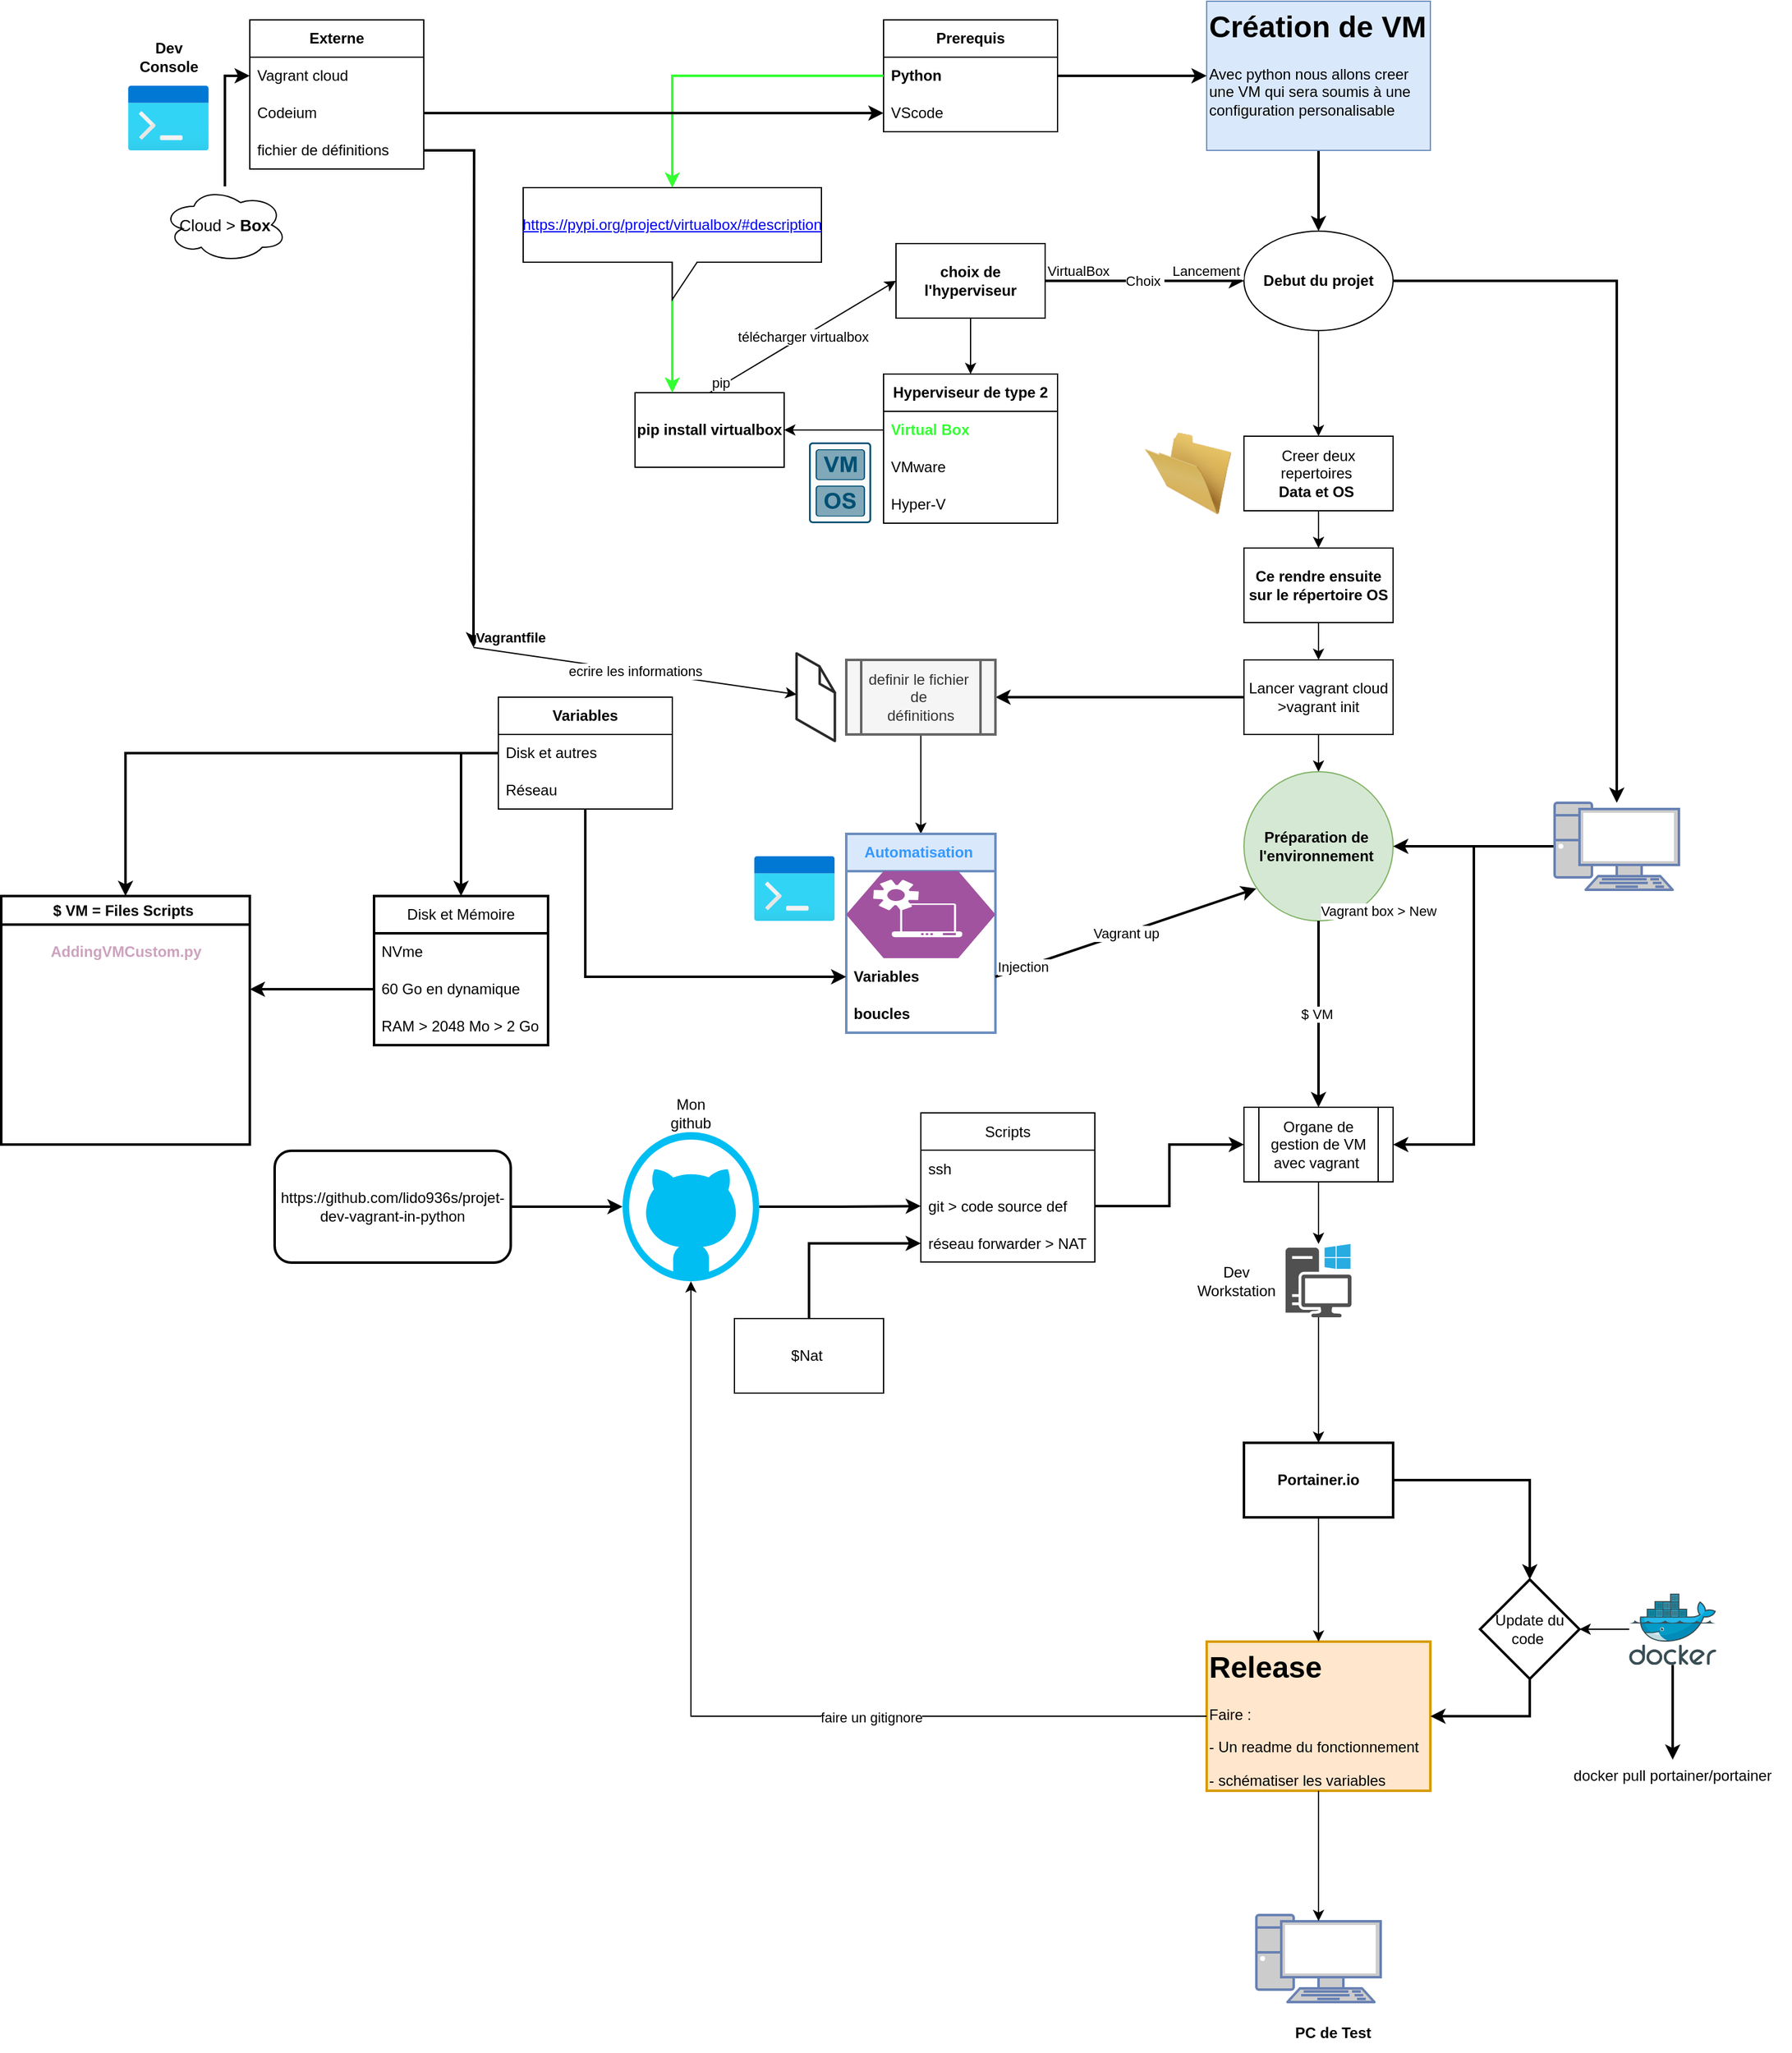 <mxfile version="24.6.2" type="github">
  <diagram id="C5RBs43oDa-KdzZeNtuy" name="Page-1">
    <mxGraphModel dx="2261" dy="746" grid="1" gridSize="10" guides="1" tooltips="1" connect="1" arrows="1" fold="1" page="1" pageScale="1" pageWidth="827" pageHeight="1169" math="0" shadow="0">
      <root>
        <mxCell id="WIyWlLk6GJQsqaUBKTNV-0" />
        <mxCell id="WIyWlLk6GJQsqaUBKTNV-1" parent="WIyWlLk6GJQsqaUBKTNV-0" />
        <mxCell id="kSPZMNrvPfG4x_dVpLlY-5" value="&lt;b&gt;Prerequis&lt;/b&gt;" style="swimlane;fontStyle=0;childLayout=stackLayout;horizontal=1;startSize=30;horizontalStack=0;resizeParent=1;resizeParentMax=0;resizeLast=0;collapsible=1;marginBottom=0;whiteSpace=wrap;html=1;" parent="WIyWlLk6GJQsqaUBKTNV-1" vertex="1">
          <mxGeometry x="130" y="15" width="140" height="90" as="geometry">
            <mxRectangle x="130" y="15" width="90" height="30" as="alternateBounds" />
          </mxGeometry>
        </mxCell>
        <mxCell id="kSPZMNrvPfG4x_dVpLlY-6" value="&lt;b&gt;Python&lt;/b&gt;" style="text;strokeColor=none;fillColor=none;align=left;verticalAlign=middle;spacingLeft=4;spacingRight=4;overflow=hidden;points=[[0,0.5],[1,0.5]];portConstraint=eastwest;rotatable=0;whiteSpace=wrap;html=1;" parent="kSPZMNrvPfG4x_dVpLlY-5" vertex="1">
          <mxGeometry y="30" width="140" height="30" as="geometry" />
        </mxCell>
        <mxCell id="kSPZMNrvPfG4x_dVpLlY-7" value="VScode" style="text;strokeColor=none;fillColor=none;align=left;verticalAlign=middle;spacingLeft=4;spacingRight=4;overflow=hidden;points=[[0,0.5],[1,0.5]];portConstraint=eastwest;rotatable=0;whiteSpace=wrap;html=1;" parent="kSPZMNrvPfG4x_dVpLlY-5" vertex="1">
          <mxGeometry y="60" width="140" height="30" as="geometry" />
        </mxCell>
        <mxCell id="kSPZMNrvPfG4x_dVpLlY-13" style="edgeStyle=orthogonalEdgeStyle;rounded=0;orthogonalLoop=1;jettySize=auto;html=1;entryX=0.5;entryY=0;entryDx=0;entryDy=0;strokeWidth=2;" parent="WIyWlLk6GJQsqaUBKTNV-1" source="kSPZMNrvPfG4x_dVpLlY-10" target="kSPZMNrvPfG4x_dVpLlY-12" edge="1">
          <mxGeometry relative="1" as="geometry" />
        </mxCell>
        <mxCell id="kSPZMNrvPfG4x_dVpLlY-10" value="&lt;h1 style=&quot;margin-top: 0px;&quot;&gt;Création de VM&lt;/h1&gt;&lt;p&gt;Avec python nous allons creer une VM qui sera soumis à une configuration personalisable&amp;nbsp;&lt;/p&gt;" style="text;html=1;whiteSpace=wrap;overflow=hidden;rounded=0;fillColor=#dae8fc;strokeColor=#6c8ebf;" parent="WIyWlLk6GJQsqaUBKTNV-1" vertex="1">
          <mxGeometry x="390" width="180" height="120" as="geometry" />
        </mxCell>
        <mxCell id="kSPZMNrvPfG4x_dVpLlY-11" style="edgeStyle=orthogonalEdgeStyle;rounded=0;orthogonalLoop=1;jettySize=auto;html=1;entryX=0;entryY=0.5;entryDx=0;entryDy=0;strokeWidth=2;" parent="WIyWlLk6GJQsqaUBKTNV-1" source="kSPZMNrvPfG4x_dVpLlY-6" target="kSPZMNrvPfG4x_dVpLlY-10" edge="1">
          <mxGeometry relative="1" as="geometry" />
        </mxCell>
        <mxCell id="kSPZMNrvPfG4x_dVpLlY-46" style="edgeStyle=orthogonalEdgeStyle;rounded=0;orthogonalLoop=1;jettySize=auto;html=1;entryX=0.5;entryY=0;entryDx=0;entryDy=0;" parent="WIyWlLk6GJQsqaUBKTNV-1" source="kSPZMNrvPfG4x_dVpLlY-12" target="kSPZMNrvPfG4x_dVpLlY-45" edge="1">
          <mxGeometry relative="1" as="geometry" />
        </mxCell>
        <mxCell id="h3Nx_2rgwI6iP6yvTASr-26" style="edgeStyle=orthogonalEdgeStyle;rounded=0;orthogonalLoop=1;jettySize=auto;html=1;strokeWidth=2;" parent="WIyWlLk6GJQsqaUBKTNV-1" source="kSPZMNrvPfG4x_dVpLlY-12" target="h3Nx_2rgwI6iP6yvTASr-25" edge="1">
          <mxGeometry relative="1" as="geometry" />
        </mxCell>
        <mxCell id="kSPZMNrvPfG4x_dVpLlY-12" value="&lt;b&gt;Debut du projet&lt;/b&gt;" style="ellipse;whiteSpace=wrap;html=1;" parent="WIyWlLk6GJQsqaUBKTNV-1" vertex="1">
          <mxGeometry x="420" y="185" width="120" height="80" as="geometry" />
        </mxCell>
        <mxCell id="kSPZMNrvPfG4x_dVpLlY-21" style="edgeStyle=orthogonalEdgeStyle;rounded=0;orthogonalLoop=1;jettySize=auto;html=1;entryX=0.5;entryY=0;entryDx=0;entryDy=0;" parent="WIyWlLk6GJQsqaUBKTNV-1" source="kSPZMNrvPfG4x_dVpLlY-14" target="kSPZMNrvPfG4x_dVpLlY-16" edge="1">
          <mxGeometry relative="1" as="geometry" />
        </mxCell>
        <mxCell id="kSPZMNrvPfG4x_dVpLlY-14" value="&lt;b&gt;choix de l&#39;hyperviseur&lt;/b&gt;" style="rounded=0;whiteSpace=wrap;html=1;" parent="WIyWlLk6GJQsqaUBKTNV-1" vertex="1">
          <mxGeometry x="140" y="195" width="120" height="60" as="geometry" />
        </mxCell>
        <mxCell id="kSPZMNrvPfG4x_dVpLlY-16" value="&lt;b&gt;Hyperviseur de type 2&lt;/b&gt;" style="swimlane;fontStyle=0;childLayout=stackLayout;horizontal=1;startSize=30;horizontalStack=0;resizeParent=1;resizeParentMax=0;resizeLast=0;collapsible=1;marginBottom=0;whiteSpace=wrap;html=1;" parent="WIyWlLk6GJQsqaUBKTNV-1" vertex="1">
          <mxGeometry x="130" y="300" width="140" height="120" as="geometry" />
        </mxCell>
        <mxCell id="kSPZMNrvPfG4x_dVpLlY-17" value="&lt;font color=&quot;#33ff33&quot;&gt;&lt;b&gt;Virtual Box&amp;nbsp;&lt;/b&gt;&lt;/font&gt;" style="text;strokeColor=none;fillColor=none;align=left;verticalAlign=middle;spacingLeft=4;spacingRight=4;overflow=hidden;points=[[0,0.5],[1,0.5]];portConstraint=eastwest;rotatable=0;whiteSpace=wrap;html=1;" parent="kSPZMNrvPfG4x_dVpLlY-16" vertex="1">
          <mxGeometry y="30" width="140" height="30" as="geometry" />
        </mxCell>
        <mxCell id="kSPZMNrvPfG4x_dVpLlY-18" value="VMware" style="text;strokeColor=none;fillColor=none;align=left;verticalAlign=middle;spacingLeft=4;spacingRight=4;overflow=hidden;points=[[0,0.5],[1,0.5]];portConstraint=eastwest;rotatable=0;whiteSpace=wrap;html=1;" parent="kSPZMNrvPfG4x_dVpLlY-16" vertex="1">
          <mxGeometry y="60" width="140" height="30" as="geometry" />
        </mxCell>
        <mxCell id="kSPZMNrvPfG4x_dVpLlY-19" value="Hyper-V" style="text;strokeColor=none;fillColor=none;align=left;verticalAlign=middle;spacingLeft=4;spacingRight=4;overflow=hidden;points=[[0,0.5],[1,0.5]];portConstraint=eastwest;rotatable=0;whiteSpace=wrap;html=1;" parent="kSPZMNrvPfG4x_dVpLlY-16" vertex="1">
          <mxGeometry y="90" width="140" height="30" as="geometry" />
        </mxCell>
        <mxCell id="kSPZMNrvPfG4x_dVpLlY-29" value="&lt;b&gt;pip install virtualbox&lt;/b&gt;" style="rounded=0;whiteSpace=wrap;html=1;" parent="WIyWlLk6GJQsqaUBKTNV-1" vertex="1">
          <mxGeometry x="-70" y="315" width="120" height="60" as="geometry" />
        </mxCell>
        <mxCell id="kSPZMNrvPfG4x_dVpLlY-30" style="edgeStyle=orthogonalEdgeStyle;rounded=0;orthogonalLoop=1;jettySize=auto;html=1;entryX=1;entryY=0.5;entryDx=0;entryDy=0;" parent="WIyWlLk6GJQsqaUBKTNV-1" source="kSPZMNrvPfG4x_dVpLlY-17" target="kSPZMNrvPfG4x_dVpLlY-29" edge="1">
          <mxGeometry relative="1" as="geometry" />
        </mxCell>
        <mxCell id="kSPZMNrvPfG4x_dVpLlY-32" value="" style="endArrow=classic;html=1;rounded=0;exitX=0.5;exitY=0;exitDx=0;exitDy=0;entryX=0;entryY=0.5;entryDx=0;entryDy=0;" parent="WIyWlLk6GJQsqaUBKTNV-1" source="kSPZMNrvPfG4x_dVpLlY-29" target="kSPZMNrvPfG4x_dVpLlY-14" edge="1">
          <mxGeometry relative="1" as="geometry">
            <mxPoint x="-10" y="265" as="sourcePoint" />
            <mxPoint x="150" y="265" as="targetPoint" />
          </mxGeometry>
        </mxCell>
        <mxCell id="kSPZMNrvPfG4x_dVpLlY-33" value="télécharger virtualbox" style="edgeLabel;resizable=0;html=1;;align=center;verticalAlign=middle;" parent="kSPZMNrvPfG4x_dVpLlY-32" connectable="0" vertex="1">
          <mxGeometry relative="1" as="geometry" />
        </mxCell>
        <mxCell id="kSPZMNrvPfG4x_dVpLlY-34" value="pip" style="edgeLabel;resizable=0;html=1;;align=left;verticalAlign=bottom;" parent="kSPZMNrvPfG4x_dVpLlY-32" connectable="0" vertex="1">
          <mxGeometry x="-1" relative="1" as="geometry" />
        </mxCell>
        <mxCell id="kSPZMNrvPfG4x_dVpLlY-36" style="edgeStyle=orthogonalEdgeStyle;rounded=0;orthogonalLoop=1;jettySize=auto;html=1;entryX=0.25;entryY=0;entryDx=0;entryDy=0;strokeWidth=2;fillColor=#d5e8d4;strokeColor=#33FF33;" parent="WIyWlLk6GJQsqaUBKTNV-1" source="kSPZMNrvPfG4x_dVpLlY-73" target="kSPZMNrvPfG4x_dVpLlY-29" edge="1">
          <mxGeometry relative="1" as="geometry" />
        </mxCell>
        <mxCell id="kSPZMNrvPfG4x_dVpLlY-40" value="&lt;b&gt;Externe&lt;/b&gt;" style="swimlane;fontStyle=0;childLayout=stackLayout;horizontal=1;startSize=30;horizontalStack=0;resizeParent=1;resizeParentMax=0;resizeLast=0;collapsible=1;marginBottom=0;whiteSpace=wrap;html=1;" parent="WIyWlLk6GJQsqaUBKTNV-1" vertex="1">
          <mxGeometry x="-380" y="15" width="140" height="120" as="geometry" />
        </mxCell>
        <mxCell id="kSPZMNrvPfG4x_dVpLlY-41" value="Vagrant cloud&amp;nbsp;" style="text;strokeColor=none;fillColor=none;align=left;verticalAlign=middle;spacingLeft=4;spacingRight=4;overflow=hidden;points=[[0,0.5],[1,0.5]];portConstraint=eastwest;rotatable=0;whiteSpace=wrap;html=1;" parent="kSPZMNrvPfG4x_dVpLlY-40" vertex="1">
          <mxGeometry y="30" width="140" height="30" as="geometry" />
        </mxCell>
        <mxCell id="kSPZMNrvPfG4x_dVpLlY-42" value="Codeium" style="text;strokeColor=none;fillColor=none;align=left;verticalAlign=middle;spacingLeft=4;spacingRight=4;overflow=hidden;points=[[0,0.5],[1,0.5]];portConstraint=eastwest;rotatable=0;whiteSpace=wrap;html=1;" parent="kSPZMNrvPfG4x_dVpLlY-40" vertex="1">
          <mxGeometry y="60" width="140" height="30" as="geometry" />
        </mxCell>
        <mxCell id="h3Nx_2rgwI6iP6yvTASr-14" style="edgeStyle=orthogonalEdgeStyle;rounded=0;orthogonalLoop=1;jettySize=auto;html=1;strokeWidth=2;" parent="kSPZMNrvPfG4x_dVpLlY-40" source="kSPZMNrvPfG4x_dVpLlY-43" edge="1">
          <mxGeometry relative="1" as="geometry">
            <mxPoint x="180" y="505" as="targetPoint" />
          </mxGeometry>
        </mxCell>
        <mxCell id="kSPZMNrvPfG4x_dVpLlY-43" value="fichier de définitions" style="text;strokeColor=none;fillColor=none;align=left;verticalAlign=middle;spacingLeft=4;spacingRight=4;overflow=hidden;points=[[0,0.5],[1,0.5]];portConstraint=eastwest;rotatable=0;whiteSpace=wrap;html=1;" parent="kSPZMNrvPfG4x_dVpLlY-40" vertex="1">
          <mxGeometry y="90" width="140" height="30" as="geometry" />
        </mxCell>
        <mxCell id="kSPZMNrvPfG4x_dVpLlY-53" style="edgeStyle=orthogonalEdgeStyle;rounded=0;orthogonalLoop=1;jettySize=auto;html=1;entryX=1;entryY=0.5;entryDx=0;entryDy=0;strokeWidth=2;" parent="WIyWlLk6GJQsqaUBKTNV-1" source="kSPZMNrvPfG4x_dVpLlY-44" target="kSPZMNrvPfG4x_dVpLlY-52" edge="1">
          <mxGeometry relative="1" as="geometry">
            <mxPoint x="320" y="560" as="targetPoint" />
          </mxGeometry>
        </mxCell>
        <mxCell id="kSPZMNrvPfG4x_dVpLlY-68" style="edgeStyle=orthogonalEdgeStyle;rounded=0;orthogonalLoop=1;jettySize=auto;html=1;entryX=0.5;entryY=0;entryDx=0;entryDy=0;" parent="WIyWlLk6GJQsqaUBKTNV-1" source="kSPZMNrvPfG4x_dVpLlY-44" target="kSPZMNrvPfG4x_dVpLlY-66" edge="1">
          <mxGeometry relative="1" as="geometry" />
        </mxCell>
        <mxCell id="kSPZMNrvPfG4x_dVpLlY-44" value="Lancer vagrant cloud&lt;br&gt;&amp;gt;vagrant init" style="rounded=0;whiteSpace=wrap;html=1;" parent="WIyWlLk6GJQsqaUBKTNV-1" vertex="1">
          <mxGeometry x="420" y="530" width="120" height="60" as="geometry" />
        </mxCell>
        <mxCell id="kSPZMNrvPfG4x_dVpLlY-56" style="edgeStyle=orthogonalEdgeStyle;rounded=0;orthogonalLoop=1;jettySize=auto;html=1;entryX=0.5;entryY=0;entryDx=0;entryDy=0;" parent="WIyWlLk6GJQsqaUBKTNV-1" source="kSPZMNrvPfG4x_dVpLlY-45" target="kSPZMNrvPfG4x_dVpLlY-54" edge="1">
          <mxGeometry relative="1" as="geometry" />
        </mxCell>
        <mxCell id="kSPZMNrvPfG4x_dVpLlY-45" value="Creer deux repertoires&amp;nbsp;&lt;br&gt;&lt;b&gt;Data et OS&amp;nbsp;&lt;/b&gt;" style="rounded=0;whiteSpace=wrap;html=1;" parent="WIyWlLk6GJQsqaUBKTNV-1" vertex="1">
          <mxGeometry x="420" y="350" width="120" height="60" as="geometry" />
        </mxCell>
        <mxCell id="kSPZMNrvPfG4x_dVpLlY-77" style="edgeStyle=orthogonalEdgeStyle;rounded=0;orthogonalLoop=1;jettySize=auto;html=1;entryX=0.5;entryY=0;entryDx=0;entryDy=0;" parent="WIyWlLk6GJQsqaUBKTNV-1" source="kSPZMNrvPfG4x_dVpLlY-52" target="kSPZMNrvPfG4x_dVpLlY-69" edge="1">
          <mxGeometry relative="1" as="geometry" />
        </mxCell>
        <mxCell id="kSPZMNrvPfG4x_dVpLlY-52" value="definir le fichier&amp;nbsp;&lt;br&gt;de&amp;nbsp;&lt;br&gt;définitions" style="shape=process;whiteSpace=wrap;html=1;backgroundOutline=1;strokeWidth=2;fillColor=#f5f5f5;fontColor=#333333;strokeColor=#666666;" parent="WIyWlLk6GJQsqaUBKTNV-1" vertex="1">
          <mxGeometry x="100" y="530" width="120" height="60" as="geometry" />
        </mxCell>
        <mxCell id="kSPZMNrvPfG4x_dVpLlY-57" style="edgeStyle=orthogonalEdgeStyle;rounded=0;orthogonalLoop=1;jettySize=auto;html=1;entryX=0.5;entryY=0;entryDx=0;entryDy=0;" parent="WIyWlLk6GJQsqaUBKTNV-1" source="kSPZMNrvPfG4x_dVpLlY-54" target="kSPZMNrvPfG4x_dVpLlY-44" edge="1">
          <mxGeometry relative="1" as="geometry" />
        </mxCell>
        <mxCell id="kSPZMNrvPfG4x_dVpLlY-54" value="&lt;span style=&quot;font-weight: 700;&quot;&gt;Ce rendre ensuite sur le répertoire OS&lt;/span&gt;" style="rounded=0;whiteSpace=wrap;html=1;" parent="WIyWlLk6GJQsqaUBKTNV-1" vertex="1">
          <mxGeometry x="420" y="440" width="120" height="60" as="geometry" />
        </mxCell>
        <mxCell id="kSPZMNrvPfG4x_dVpLlY-58" value="" style="endArrow=classic;html=1;rounded=0;exitX=1;exitY=0.5;exitDx=0;exitDy=0;entryX=0;entryY=0.5;entryDx=0;entryDy=0;strokeWidth=2;" parent="WIyWlLk6GJQsqaUBKTNV-1" source="kSPZMNrvPfG4x_dVpLlY-14" target="kSPZMNrvPfG4x_dVpLlY-12" edge="1">
          <mxGeometry relative="1" as="geometry">
            <mxPoint x="270" y="250" as="sourcePoint" />
            <mxPoint x="430" y="250" as="targetPoint" />
          </mxGeometry>
        </mxCell>
        <mxCell id="kSPZMNrvPfG4x_dVpLlY-59" value="Choix&amp;nbsp;" style="edgeLabel;resizable=0;html=1;;align=center;verticalAlign=middle;" parent="kSPZMNrvPfG4x_dVpLlY-58" connectable="0" vertex="1">
          <mxGeometry relative="1" as="geometry" />
        </mxCell>
        <mxCell id="kSPZMNrvPfG4x_dVpLlY-60" value="VirtualBox" style="edgeLabel;resizable=0;html=1;;align=left;verticalAlign=bottom;" parent="kSPZMNrvPfG4x_dVpLlY-58" connectable="0" vertex="1">
          <mxGeometry x="-1" relative="1" as="geometry" />
        </mxCell>
        <mxCell id="kSPZMNrvPfG4x_dVpLlY-61" value="Lancement&amp;nbsp;" style="edgeLabel;resizable=0;html=1;;align=right;verticalAlign=bottom;" parent="kSPZMNrvPfG4x_dVpLlY-58" connectable="0" vertex="1">
          <mxGeometry x="1" relative="1" as="geometry" />
        </mxCell>
        <mxCell id="kSPZMNrvPfG4x_dVpLlY-66" value="Préparation de&amp;nbsp;&lt;br&gt;l&#39;environnement&amp;nbsp;" style="ellipse;whiteSpace=wrap;html=1;fontStyle=1;fillColor=#d5e8d4;strokeColor=#82b366;" parent="WIyWlLk6GJQsqaUBKTNV-1" vertex="1">
          <mxGeometry x="420" y="620" width="120" height="120" as="geometry" />
        </mxCell>
        <mxCell id="kSPZMNrvPfG4x_dVpLlY-69" value="&lt;font color=&quot;#3399ff&quot; style=&quot;&quot;&gt;&lt;span&gt;Automatisation&amp;nbsp;&lt;/span&gt;&lt;/font&gt;" style="swimlane;fontStyle=1;childLayout=stackLayout;horizontal=1;startSize=30;horizontalStack=0;resizeParent=1;resizeParentMax=0;resizeLast=0;collapsible=1;marginBottom=0;whiteSpace=wrap;html=1;fillColor=#dae8fc;strokeColor=#6c8ebf;strokeWidth=2;" parent="WIyWlLk6GJQsqaUBKTNV-1" vertex="1">
          <mxGeometry x="100" y="670" width="120" height="160" as="geometry" />
        </mxCell>
        <mxCell id="h3Nx_2rgwI6iP6yvTASr-10" value="" style="verticalLabelPosition=bottom;sketch=0;html=1;fillColor=#A153A0;strokeColor=#ffffff;verticalAlign=top;align=center;points=[[0,0.5,0],[0.125,0.25,0],[0.25,0,0],[0.5,0,0],[0.75,0,0],[0.875,0.25,0],[1,0.5,0],[0.875,0.75,0],[0.75,1,0],[0.5,1,0],[0.125,0.75,0]];pointerEvents=1;shape=mxgraph.cisco_safe.compositeIcon;bgIcon=mxgraph.cisco_safe.design.blank_device;resIcon=mxgraph.cisco_safe.design.automated_system;strokeWidth=1;gradientColor=none;" parent="kSPZMNrvPfG4x_dVpLlY-69" vertex="1">
          <mxGeometry y="30" width="120" height="70" as="geometry" />
        </mxCell>
        <mxCell id="kSPZMNrvPfG4x_dVpLlY-70" value="&lt;b&gt;Variables&lt;/b&gt;" style="text;strokeColor=none;fillColor=none;align=left;verticalAlign=middle;spacingLeft=4;spacingRight=4;overflow=hidden;points=[[0,0.5],[1,0.5]];portConstraint=eastwest;rotatable=0;whiteSpace=wrap;html=1;" parent="kSPZMNrvPfG4x_dVpLlY-69" vertex="1">
          <mxGeometry y="100" width="120" height="30" as="geometry" />
        </mxCell>
        <mxCell id="kSPZMNrvPfG4x_dVpLlY-72" value="&lt;b&gt;boucles&lt;/b&gt;" style="text;strokeColor=none;fillColor=none;align=left;verticalAlign=middle;spacingLeft=4;spacingRight=4;overflow=hidden;points=[[0,0.5],[1,0.5]];portConstraint=eastwest;rotatable=0;whiteSpace=wrap;html=1;" parent="kSPZMNrvPfG4x_dVpLlY-69" vertex="1">
          <mxGeometry y="130" width="120" height="30" as="geometry" />
        </mxCell>
        <mxCell id="kSPZMNrvPfG4x_dVpLlY-74" value="" style="edgeStyle=orthogonalEdgeStyle;rounded=0;orthogonalLoop=1;jettySize=auto;html=1;entryX=0.5;entryY=0;entryDx=0;entryDy=0;entryPerimeter=0;strokeWidth=2;strokeColor=#33FF33;" parent="WIyWlLk6GJQsqaUBKTNV-1" source="kSPZMNrvPfG4x_dVpLlY-6" target="kSPZMNrvPfG4x_dVpLlY-73" edge="1">
          <mxGeometry relative="1" as="geometry">
            <mxPoint x="130" y="60" as="sourcePoint" />
            <mxPoint x="-40" y="315" as="targetPoint" />
          </mxGeometry>
        </mxCell>
        <mxCell id="kSPZMNrvPfG4x_dVpLlY-73" value="&lt;a href=&quot;https://pypi.org/project/virtualbox/#description&quot;&gt;https://pypi.org/project/virtualbox/#description&lt;/a&gt;" style="shape=callout;whiteSpace=wrap;html=1;perimeter=calloutPerimeter;" parent="WIyWlLk6GJQsqaUBKTNV-1" vertex="1">
          <mxGeometry x="-160" y="150" width="240" height="90" as="geometry" />
        </mxCell>
        <mxCell id="kSPZMNrvPfG4x_dVpLlY-79" value="" style="endArrow=classic;html=1;rounded=0;exitX=1;exitY=0.5;exitDx=0;exitDy=0;entryX=0.083;entryY=0.783;entryDx=0;entryDy=0;entryPerimeter=0;strokeWidth=2;" parent="WIyWlLk6GJQsqaUBKTNV-1" source="kSPZMNrvPfG4x_dVpLlY-70" target="kSPZMNrvPfG4x_dVpLlY-66" edge="1">
          <mxGeometry relative="1" as="geometry">
            <mxPoint x="260" y="659.58" as="sourcePoint" />
            <mxPoint x="420" y="660" as="targetPoint" />
          </mxGeometry>
        </mxCell>
        <mxCell id="kSPZMNrvPfG4x_dVpLlY-80" value="Vagrant up" style="edgeLabel;resizable=0;html=1;;align=center;verticalAlign=middle;" parent="kSPZMNrvPfG4x_dVpLlY-79" connectable="0" vertex="1">
          <mxGeometry relative="1" as="geometry" />
        </mxCell>
        <mxCell id="kSPZMNrvPfG4x_dVpLlY-81" value="Injection&amp;nbsp;" style="edgeLabel;resizable=0;html=1;;align=left;verticalAlign=bottom;" parent="kSPZMNrvPfG4x_dVpLlY-79" connectable="0" vertex="1">
          <mxGeometry x="-1" relative="1" as="geometry" />
        </mxCell>
        <mxCell id="kSPZMNrvPfG4x_dVpLlY-86" style="edgeStyle=orthogonalEdgeStyle;rounded=0;orthogonalLoop=1;jettySize=auto;html=1;entryX=0;entryY=0.5;entryDx=0;entryDy=0;strokeWidth=2;" parent="WIyWlLk6GJQsqaUBKTNV-1" source="kSPZMNrvPfG4x_dVpLlY-82" target="kSPZMNrvPfG4x_dVpLlY-70" edge="1">
          <mxGeometry relative="1" as="geometry" />
        </mxCell>
        <mxCell id="kSPZMNrvPfG4x_dVpLlY-82" value="&lt;b&gt;Variables&lt;/b&gt;" style="swimlane;fontStyle=0;childLayout=stackLayout;horizontal=1;startSize=30;horizontalStack=0;resizeParent=1;resizeParentMax=0;resizeLast=0;collapsible=1;marginBottom=0;whiteSpace=wrap;html=1;" parent="WIyWlLk6GJQsqaUBKTNV-1" vertex="1">
          <mxGeometry x="-180" y="560" width="140" height="90" as="geometry" />
        </mxCell>
        <mxCell id="kSPZMNrvPfG4x_dVpLlY-83" value="Disk et autres&amp;nbsp;" style="text;strokeColor=none;fillColor=none;align=left;verticalAlign=middle;spacingLeft=4;spacingRight=4;overflow=hidden;points=[[0,0.5],[1,0.5]];portConstraint=eastwest;rotatable=0;whiteSpace=wrap;html=1;" parent="kSPZMNrvPfG4x_dVpLlY-82" vertex="1">
          <mxGeometry y="30" width="140" height="30" as="geometry" />
        </mxCell>
        <mxCell id="kSPZMNrvPfG4x_dVpLlY-84" value="Réseau&amp;nbsp;" style="text;strokeColor=none;fillColor=none;align=left;verticalAlign=middle;spacingLeft=4;spacingRight=4;overflow=hidden;points=[[0,0.5],[1,0.5]];portConstraint=eastwest;rotatable=0;whiteSpace=wrap;html=1;" parent="kSPZMNrvPfG4x_dVpLlY-82" vertex="1">
          <mxGeometry y="60" width="140" height="30" as="geometry" />
        </mxCell>
        <mxCell id="kSPZMNrvPfG4x_dVpLlY-87" value="Disk et Mémoire" style="swimlane;fontStyle=0;childLayout=stackLayout;horizontal=1;startSize=30;horizontalStack=0;resizeParent=1;resizeParentMax=0;resizeLast=0;collapsible=1;marginBottom=0;whiteSpace=wrap;html=1;strokeWidth=2;" parent="WIyWlLk6GJQsqaUBKTNV-1" vertex="1">
          <mxGeometry x="-280" y="720" width="140" height="120" as="geometry" />
        </mxCell>
        <mxCell id="kSPZMNrvPfG4x_dVpLlY-88" value="NVme&amp;nbsp;" style="text;strokeColor=none;fillColor=none;align=left;verticalAlign=middle;spacingLeft=4;spacingRight=4;overflow=hidden;points=[[0,0.5],[1,0.5]];portConstraint=eastwest;rotatable=0;whiteSpace=wrap;html=1;" parent="kSPZMNrvPfG4x_dVpLlY-87" vertex="1">
          <mxGeometry y="30" width="140" height="30" as="geometry" />
        </mxCell>
        <mxCell id="wVK60a0KbNSwTy-4P992-16" style="edgeStyle=orthogonalEdgeStyle;rounded=0;orthogonalLoop=1;jettySize=auto;html=1;strokeWidth=2;" parent="kSPZMNrvPfG4x_dVpLlY-87" source="kSPZMNrvPfG4x_dVpLlY-89" edge="1">
          <mxGeometry relative="1" as="geometry">
            <mxPoint x="-100" y="75" as="targetPoint" />
          </mxGeometry>
        </mxCell>
        <mxCell id="kSPZMNrvPfG4x_dVpLlY-89" value="60 Go en dynamique" style="text;strokeColor=none;fillColor=none;align=left;verticalAlign=middle;spacingLeft=4;spacingRight=4;overflow=hidden;points=[[0,0.5],[1,0.5]];portConstraint=eastwest;rotatable=0;whiteSpace=wrap;html=1;" parent="kSPZMNrvPfG4x_dVpLlY-87" vertex="1">
          <mxGeometry y="60" width="140" height="30" as="geometry" />
        </mxCell>
        <mxCell id="kSPZMNrvPfG4x_dVpLlY-90" value="RAM &amp;gt; 2048 Mo &amp;gt; 2 Go" style="text;strokeColor=none;fillColor=none;align=left;verticalAlign=middle;spacingLeft=4;spacingRight=4;overflow=hidden;points=[[0,0.5],[1,0.5]];portConstraint=eastwest;rotatable=0;whiteSpace=wrap;html=1;" parent="kSPZMNrvPfG4x_dVpLlY-87" vertex="1">
          <mxGeometry y="90" width="140" height="30" as="geometry" />
        </mxCell>
        <mxCell id="kSPZMNrvPfG4x_dVpLlY-91" style="edgeStyle=orthogonalEdgeStyle;rounded=0;orthogonalLoop=1;jettySize=auto;html=1;entryX=0.5;entryY=0;entryDx=0;entryDy=0;strokeWidth=2;" parent="WIyWlLk6GJQsqaUBKTNV-1" source="kSPZMNrvPfG4x_dVpLlY-83" target="kSPZMNrvPfG4x_dVpLlY-87" edge="1">
          <mxGeometry relative="1" as="geometry" />
        </mxCell>
        <mxCell id="h3Nx_2rgwI6iP6yvTASr-0" style="edgeStyle=orthogonalEdgeStyle;rounded=0;orthogonalLoop=1;jettySize=auto;html=1;entryX=0;entryY=0.5;entryDx=0;entryDy=0;strokeWidth=2;" parent="WIyWlLk6GJQsqaUBKTNV-1" source="kSPZMNrvPfG4x_dVpLlY-42" target="kSPZMNrvPfG4x_dVpLlY-7" edge="1">
          <mxGeometry relative="1" as="geometry" />
        </mxCell>
        <mxCell id="h3Nx_2rgwI6iP6yvTASr-5" value="" style="endArrow=classic;html=1;rounded=0;exitX=0.5;exitY=1;exitDx=0;exitDy=0;entryX=0.5;entryY=0;entryDx=0;entryDy=0;entryPerimeter=0;strokeWidth=2;" parent="WIyWlLk6GJQsqaUBKTNV-1" source="kSPZMNrvPfG4x_dVpLlY-66" edge="1">
          <mxGeometry relative="1" as="geometry">
            <mxPoint x="480" y="730" as="sourcePoint" />
            <mxPoint x="480" y="890" as="targetPoint" />
          </mxGeometry>
        </mxCell>
        <mxCell id="h3Nx_2rgwI6iP6yvTASr-6" value="$ VM&amp;nbsp;" style="edgeLabel;resizable=0;html=1;;align=center;verticalAlign=middle;" parent="h3Nx_2rgwI6iP6yvTASr-5" connectable="0" vertex="1">
          <mxGeometry relative="1" as="geometry" />
        </mxCell>
        <mxCell id="h3Nx_2rgwI6iP6yvTASr-7" value="Vagrant box &amp;gt; New&amp;nbsp;" style="edgeLabel;resizable=0;html=1;;align=left;verticalAlign=bottom;" parent="h3Nx_2rgwI6iP6yvTASr-5" connectable="0" vertex="1">
          <mxGeometry x="-1" relative="1" as="geometry" />
        </mxCell>
        <mxCell id="h3Nx_2rgwI6iP6yvTASr-9" value="" style="verticalLabelPosition=bottom;html=1;verticalAlign=top;strokeWidth=1;align=center;outlineConnect=0;dashed=0;outlineConnect=0;shape=mxgraph.aws3d.file;aspect=fixed;strokeColor=#292929;" parent="WIyWlLk6GJQsqaUBKTNV-1" vertex="1">
          <mxGeometry x="60" y="524.7" width="30.8" height="70.6" as="geometry" />
        </mxCell>
        <mxCell id="h3Nx_2rgwI6iP6yvTASr-11" value="" style="image;aspect=fixed;html=1;points=[];align=center;fontSize=12;image=img/lib/azure2/general/Dev_Console.svg;" parent="WIyWlLk6GJQsqaUBKTNV-1" vertex="1">
          <mxGeometry x="-478" y="68" width="65" height="52" as="geometry" />
        </mxCell>
        <mxCell id="h3Nx_2rgwI6iP6yvTASr-12" value="Dev Console" style="text;html=1;align=center;verticalAlign=middle;whiteSpace=wrap;rounded=0;fontStyle=1" parent="WIyWlLk6GJQsqaUBKTNV-1" vertex="1">
          <mxGeometry x="-475.5" y="30" width="60" height="30" as="geometry" />
        </mxCell>
        <mxCell id="h3Nx_2rgwI6iP6yvTASr-15" value="" style="endArrow=classic;html=1;rounded=0;" parent="WIyWlLk6GJQsqaUBKTNV-1" target="h3Nx_2rgwI6iP6yvTASr-9" edge="1">
          <mxGeometry relative="1" as="geometry">
            <mxPoint x="-200" y="520" as="sourcePoint" />
            <mxPoint x="-40" y="520" as="targetPoint" />
          </mxGeometry>
        </mxCell>
        <mxCell id="h3Nx_2rgwI6iP6yvTASr-16" value="ecrire les informations" style="edgeLabel;resizable=0;html=1;;align=center;verticalAlign=middle;" parent="h3Nx_2rgwI6iP6yvTASr-15" connectable="0" vertex="1">
          <mxGeometry relative="1" as="geometry" />
        </mxCell>
        <mxCell id="h3Nx_2rgwI6iP6yvTASr-17" value="Vagrantfile" style="edgeLabel;resizable=0;html=1;;align=left;verticalAlign=bottom;fontStyle=1" parent="h3Nx_2rgwI6iP6yvTASr-15" connectable="0" vertex="1">
          <mxGeometry x="-1" relative="1" as="geometry" />
        </mxCell>
        <mxCell id="h3Nx_2rgwI6iP6yvTASr-18" value="" style="image;html=1;image=img/lib/clip_art/general/Empty_Folder_128x128.png" parent="WIyWlLk6GJQsqaUBKTNV-1" vertex="1">
          <mxGeometry x="340" y="342.5" width="70" height="75" as="geometry" />
        </mxCell>
        <mxCell id="h3Nx_2rgwI6iP6yvTASr-19" value="" style="sketch=0;points=[[0.015,0.015,0],[0.985,0.015,0],[0.985,0.985,0],[0.015,0.985,0],[0.25,0,0],[0.5,0,0],[0.75,0,0],[1,0.25,0],[1,0.5,0],[1,0.75,0],[0.75,1,0],[0.5,1,0],[0.25,1,0],[0,0.75,0],[0,0.5,0],[0,0.25,0]];verticalLabelPosition=bottom;html=1;verticalAlign=top;aspect=fixed;align=center;pointerEvents=1;shape=mxgraph.cisco19.rect;prIcon=hypervisor;fillColor=#FAFAFA;strokeColor=#005073;" parent="WIyWlLk6GJQsqaUBKTNV-1" vertex="1">
          <mxGeometry x="70" y="355" width="50" height="65" as="geometry" />
        </mxCell>
        <mxCell id="h3Nx_2rgwI6iP6yvTASr-21" value="$ VM = Files Scripts&amp;nbsp;" style="swimlane;whiteSpace=wrap;html=1;startSize=23;strokeWidth=2;" parent="WIyWlLk6GJQsqaUBKTNV-1" vertex="1">
          <mxGeometry x="-580" y="720" width="200" height="200" as="geometry" />
        </mxCell>
        <mxCell id="h3Nx_2rgwI6iP6yvTASr-22" value="&lt;b&gt;&lt;font color=&quot;#cda2be&quot;&gt;&amp;nbsp;AddingVMCustom.py&amp;nbsp;&lt;/font&gt;&lt;/b&gt;" style="text;html=1;align=center;verticalAlign=middle;resizable=0;points=[];autosize=1;strokeColor=none;fillColor=none;" parent="h3Nx_2rgwI6iP6yvTASr-21" vertex="1">
          <mxGeometry x="25" y="30" width="150" height="30" as="geometry" />
        </mxCell>
        <mxCell id="h3Nx_2rgwI6iP6yvTASr-29" style="edgeStyle=orthogonalEdgeStyle;rounded=0;orthogonalLoop=1;jettySize=auto;html=1;" parent="WIyWlLk6GJQsqaUBKTNV-1" source="h3Nx_2rgwI6iP6yvTASr-24" target="h3Nx_2rgwI6iP6yvTASr-28" edge="1">
          <mxGeometry relative="1" as="geometry" />
        </mxCell>
        <mxCell id="h3Nx_2rgwI6iP6yvTASr-24" value="Organe de gestion de VM avec vagrant&amp;nbsp;" style="shape=process;whiteSpace=wrap;html=1;backgroundOutline=1;" parent="WIyWlLk6GJQsqaUBKTNV-1" vertex="1">
          <mxGeometry x="420" y="890" width="120" height="60" as="geometry" />
        </mxCell>
        <mxCell id="h3Nx_2rgwI6iP6yvTASr-27" style="edgeStyle=orthogonalEdgeStyle;rounded=0;orthogonalLoop=1;jettySize=auto;html=1;entryX=1;entryY=0.5;entryDx=0;entryDy=0;strokeWidth=2;" parent="WIyWlLk6GJQsqaUBKTNV-1" source="h3Nx_2rgwI6iP6yvTASr-25" target="kSPZMNrvPfG4x_dVpLlY-66" edge="1">
          <mxGeometry relative="1" as="geometry" />
        </mxCell>
        <mxCell id="wVK60a0KbNSwTy-4P992-17" style="edgeStyle=orthogonalEdgeStyle;rounded=0;orthogonalLoop=1;jettySize=auto;html=1;entryX=1;entryY=0.5;entryDx=0;entryDy=0;strokeWidth=2;" parent="WIyWlLk6GJQsqaUBKTNV-1" source="h3Nx_2rgwI6iP6yvTASr-25" target="h3Nx_2rgwI6iP6yvTASr-24" edge="1">
          <mxGeometry relative="1" as="geometry" />
        </mxCell>
        <mxCell id="h3Nx_2rgwI6iP6yvTASr-25" value="" style="fontColor=#0066CC;verticalAlign=top;verticalLabelPosition=bottom;labelPosition=center;align=center;html=1;outlineConnect=0;fillColor=#CCCCCC;strokeColor=#6881B3;gradientColor=none;gradientDirection=north;strokeWidth=2;shape=mxgraph.networks.pc;" parent="WIyWlLk6GJQsqaUBKTNV-1" vertex="1">
          <mxGeometry x="670" y="645" width="100" height="70" as="geometry" />
        </mxCell>
        <mxCell id="h3Nx_2rgwI6iP6yvTASr-53" style="edgeStyle=orthogonalEdgeStyle;rounded=0;orthogonalLoop=1;jettySize=auto;html=1;entryX=0.5;entryY=0;entryDx=0;entryDy=0;" parent="WIyWlLk6GJQsqaUBKTNV-1" source="h3Nx_2rgwI6iP6yvTASr-28" target="h3Nx_2rgwI6iP6yvTASr-46" edge="1">
          <mxGeometry relative="1" as="geometry" />
        </mxCell>
        <mxCell id="h3Nx_2rgwI6iP6yvTASr-28" value="" style="sketch=0;pointerEvents=1;shadow=0;dashed=0;html=1;strokeColor=none;fillColor=#505050;labelPosition=center;verticalLabelPosition=bottom;verticalAlign=top;outlineConnect=0;align=center;shape=mxgraph.office.devices.workstation_pc;" parent="WIyWlLk6GJQsqaUBKTNV-1" vertex="1">
          <mxGeometry x="453.5" y="1000" width="53" height="59" as="geometry" />
        </mxCell>
        <mxCell id="h3Nx_2rgwI6iP6yvTASr-30" value="Dev Workstation" style="text;html=1;align=center;verticalAlign=middle;whiteSpace=wrap;rounded=0;" parent="WIyWlLk6GJQsqaUBKTNV-1" vertex="1">
          <mxGeometry x="384" y="1014.5" width="60" height="30" as="geometry" />
        </mxCell>
        <mxCell id="h3Nx_2rgwI6iP6yvTASr-31" value="Scripts" style="swimlane;fontStyle=0;childLayout=stackLayout;horizontal=1;startSize=30;horizontalStack=0;resizeParent=1;resizeParentMax=0;resizeLast=0;collapsible=1;marginBottom=0;whiteSpace=wrap;html=1;" parent="WIyWlLk6GJQsqaUBKTNV-1" vertex="1">
          <mxGeometry x="160" y="894.5" width="140" height="120" as="geometry" />
        </mxCell>
        <mxCell id="h3Nx_2rgwI6iP6yvTASr-32" value="ssh" style="text;strokeColor=none;fillColor=none;align=left;verticalAlign=middle;spacingLeft=4;spacingRight=4;overflow=hidden;points=[[0,0.5],[1,0.5]];portConstraint=eastwest;rotatable=0;whiteSpace=wrap;html=1;" parent="h3Nx_2rgwI6iP6yvTASr-31" vertex="1">
          <mxGeometry y="30" width="140" height="30" as="geometry" />
        </mxCell>
        <mxCell id="h3Nx_2rgwI6iP6yvTASr-33" value="git &amp;gt; code source def" style="text;strokeColor=none;fillColor=none;align=left;verticalAlign=middle;spacingLeft=4;spacingRight=4;overflow=hidden;points=[[0,0.5],[1,0.5]];portConstraint=eastwest;rotatable=0;whiteSpace=wrap;html=1;" parent="h3Nx_2rgwI6iP6yvTASr-31" vertex="1">
          <mxGeometry y="60" width="140" height="30" as="geometry" />
        </mxCell>
        <mxCell id="h3Nx_2rgwI6iP6yvTASr-34" value="réseau forwarder &amp;gt; NAT" style="text;strokeColor=none;fillColor=none;align=left;verticalAlign=middle;spacingLeft=4;spacingRight=4;overflow=hidden;points=[[0,0.5],[1,0.5]];portConstraint=eastwest;rotatable=0;whiteSpace=wrap;html=1;" parent="h3Nx_2rgwI6iP6yvTASr-31" vertex="1">
          <mxGeometry y="90" width="140" height="30" as="geometry" />
        </mxCell>
        <mxCell id="h3Nx_2rgwI6iP6yvTASr-37" style="edgeStyle=orthogonalEdgeStyle;rounded=0;orthogonalLoop=1;jettySize=auto;html=1;strokeWidth=2;" parent="WIyWlLk6GJQsqaUBKTNV-1" source="h3Nx_2rgwI6iP6yvTASr-35" target="h3Nx_2rgwI6iP6yvTASr-33" edge="1">
          <mxGeometry relative="1" as="geometry" />
        </mxCell>
        <mxCell id="h3Nx_2rgwI6iP6yvTASr-35" value="" style="verticalLabelPosition=bottom;html=1;verticalAlign=top;align=center;strokeColor=none;fillColor=#00BEF2;shape=mxgraph.azure.github_code;pointerEvents=1;" parent="WIyWlLk6GJQsqaUBKTNV-1" vertex="1">
          <mxGeometry x="-80" y="910" width="110" height="120" as="geometry" />
        </mxCell>
        <mxCell id="h3Nx_2rgwI6iP6yvTASr-38" style="edgeStyle=orthogonalEdgeStyle;rounded=0;orthogonalLoop=1;jettySize=auto;html=1;entryX=0;entryY=0.5;entryDx=0;entryDy=0;strokeWidth=2;" parent="WIyWlLk6GJQsqaUBKTNV-1" source="h3Nx_2rgwI6iP6yvTASr-33" target="h3Nx_2rgwI6iP6yvTASr-24" edge="1">
          <mxGeometry relative="1" as="geometry" />
        </mxCell>
        <mxCell id="h3Nx_2rgwI6iP6yvTASr-41" value="&lt;h1 style=&quot;margin-top: 0px;&quot;&gt;Release&lt;/h1&gt;&lt;p&gt;Faire :&lt;/p&gt;&lt;p&gt;- Un readme du fonctionnement&lt;/p&gt;&lt;p&gt;- schématiser les variables&amp;nbsp;&lt;/p&gt;" style="text;html=1;whiteSpace=wrap;overflow=hidden;rounded=0;fillColor=#ffe6cc;strokeColor=#d79b00;strokeWidth=2;" parent="WIyWlLk6GJQsqaUBKTNV-1" vertex="1">
          <mxGeometry x="390" y="1320" width="180" height="120" as="geometry" />
        </mxCell>
        <mxCell id="h3Nx_2rgwI6iP6yvTASr-43" value="https://github.com/lido936s/projet-dev-vagrant-in-python" style="rounded=1;whiteSpace=wrap;html=1;strokeWidth=2;" parent="WIyWlLk6GJQsqaUBKTNV-1" vertex="1">
          <mxGeometry x="-360" y="925" width="190" height="90" as="geometry" />
        </mxCell>
        <mxCell id="h3Nx_2rgwI6iP6yvTASr-54" style="edgeStyle=orthogonalEdgeStyle;rounded=0;orthogonalLoop=1;jettySize=auto;html=1;entryX=0.5;entryY=0;entryDx=0;entryDy=0;" parent="WIyWlLk6GJQsqaUBKTNV-1" source="h3Nx_2rgwI6iP6yvTASr-46" target="h3Nx_2rgwI6iP6yvTASr-41" edge="1">
          <mxGeometry relative="1" as="geometry" />
        </mxCell>
        <mxCell id="wVK60a0KbNSwTy-4P992-8" style="edgeStyle=orthogonalEdgeStyle;rounded=0;orthogonalLoop=1;jettySize=auto;html=1;entryX=0.5;entryY=0;entryDx=0;entryDy=0;strokeWidth=2;" parent="WIyWlLk6GJQsqaUBKTNV-1" source="h3Nx_2rgwI6iP6yvTASr-46" target="wVK60a0KbNSwTy-4P992-0" edge="1">
          <mxGeometry relative="1" as="geometry" />
        </mxCell>
        <mxCell id="h3Nx_2rgwI6iP6yvTASr-46" value="&lt;b&gt;Portainer.io&lt;/b&gt;" style="rounded=0;whiteSpace=wrap;html=1;strokeWidth=2;" parent="WIyWlLk6GJQsqaUBKTNV-1" vertex="1">
          <mxGeometry x="420" y="1160" width="120" height="60" as="geometry" />
        </mxCell>
        <mxCell id="h3Nx_2rgwI6iP6yvTASr-48" value="$Nat&amp;nbsp;" style="rounded=0;whiteSpace=wrap;html=1;" parent="WIyWlLk6GJQsqaUBKTNV-1" vertex="1">
          <mxGeometry x="10" y="1060" width="120" height="60" as="geometry" />
        </mxCell>
        <mxCell id="h3Nx_2rgwI6iP6yvTASr-49" style="edgeStyle=orthogonalEdgeStyle;rounded=0;orthogonalLoop=1;jettySize=auto;html=1;fontStyle=1;strokeWidth=2;" parent="WIyWlLk6GJQsqaUBKTNV-1" source="h3Nx_2rgwI6iP6yvTASr-48" target="h3Nx_2rgwI6iP6yvTASr-34" edge="1">
          <mxGeometry relative="1" as="geometry" />
        </mxCell>
        <mxCell id="h3Nx_2rgwI6iP6yvTASr-50" style="edgeStyle=orthogonalEdgeStyle;rounded=0;orthogonalLoop=1;jettySize=auto;html=1;strokeWidth=2;" parent="WIyWlLk6GJQsqaUBKTNV-1" source="kSPZMNrvPfG4x_dVpLlY-83" target="h3Nx_2rgwI6iP6yvTASr-21" edge="1">
          <mxGeometry relative="1" as="geometry" />
        </mxCell>
        <mxCell id="h3Nx_2rgwI6iP6yvTASr-52" value="" style="image;aspect=fixed;html=1;points=[];align=center;fontSize=12;image=img/lib/azure2/general/Dev_Console.svg;" parent="WIyWlLk6GJQsqaUBKTNV-1" vertex="1">
          <mxGeometry x="25.8" y="688" width="65" height="52" as="geometry" />
        </mxCell>
        <mxCell id="h3Nx_2rgwI6iP6yvTASr-55" style="edgeStyle=orthogonalEdgeStyle;rounded=0;orthogonalLoop=1;jettySize=auto;html=1;entryX=0.5;entryY=1;entryDx=0;entryDy=0;entryPerimeter=0;" parent="WIyWlLk6GJQsqaUBKTNV-1" source="h3Nx_2rgwI6iP6yvTASr-41" target="h3Nx_2rgwI6iP6yvTASr-35" edge="1">
          <mxGeometry relative="1" as="geometry" />
        </mxCell>
        <mxCell id="h3Nx_2rgwI6iP6yvTASr-63" value="faire un gitignore" style="edgeLabel;html=1;align=center;verticalAlign=middle;resizable=0;points=[];" parent="h3Nx_2rgwI6iP6yvTASr-55" vertex="1" connectable="0">
          <mxGeometry x="-0.294" y="1" relative="1" as="geometry">
            <mxPoint as="offset" />
          </mxGeometry>
        </mxCell>
        <mxCell id="h3Nx_2rgwI6iP6yvTASr-56" value="Mon github" style="text;html=1;align=center;verticalAlign=middle;whiteSpace=wrap;rounded=0;" parent="WIyWlLk6GJQsqaUBKTNV-1" vertex="1">
          <mxGeometry x="-55" y="880" width="60" height="30" as="geometry" />
        </mxCell>
        <mxCell id="h3Nx_2rgwI6iP6yvTASr-58" style="edgeStyle=orthogonalEdgeStyle;rounded=0;orthogonalLoop=1;jettySize=auto;html=1;entryX=0;entryY=0.5;entryDx=0;entryDy=0;entryPerimeter=0;strokeWidth=2;" parent="WIyWlLk6GJQsqaUBKTNV-1" source="h3Nx_2rgwI6iP6yvTASr-43" target="h3Nx_2rgwI6iP6yvTASr-35" edge="1">
          <mxGeometry relative="1" as="geometry" />
        </mxCell>
        <mxCell id="h3Nx_2rgwI6iP6yvTASr-62" style="edgeStyle=orthogonalEdgeStyle;rounded=0;orthogonalLoop=1;jettySize=auto;html=1;strokeWidth=2;" parent="WIyWlLk6GJQsqaUBKTNV-1" source="h3Nx_2rgwI6iP6yvTASr-61" target="kSPZMNrvPfG4x_dVpLlY-41" edge="1">
          <mxGeometry relative="1" as="geometry" />
        </mxCell>
        <mxCell id="h3Nx_2rgwI6iP6yvTASr-61" value="Cloud &amp;gt; &lt;b style=&quot;font-size: 13px;&quot;&gt;Box&lt;/b&gt;" style="ellipse;shape=cloud;whiteSpace=wrap;html=1;align=center;fontSize=13;strokeWidth=1;perimeterSpacing=1;" parent="WIyWlLk6GJQsqaUBKTNV-1" vertex="1">
          <mxGeometry x="-450" y="150" width="100" height="60" as="geometry" />
        </mxCell>
        <mxCell id="wVK60a0KbNSwTy-4P992-3" style="edgeStyle=orthogonalEdgeStyle;rounded=0;orthogonalLoop=1;jettySize=auto;html=1;exitX=0.5;exitY=1;exitDx=0;exitDy=0;entryX=1;entryY=0.5;entryDx=0;entryDy=0;strokeWidth=2;" parent="WIyWlLk6GJQsqaUBKTNV-1" source="wVK60a0KbNSwTy-4P992-0" target="h3Nx_2rgwI6iP6yvTASr-41" edge="1">
          <mxGeometry relative="1" as="geometry" />
        </mxCell>
        <mxCell id="wVK60a0KbNSwTy-4P992-0" value="Update du code&amp;nbsp;" style="rhombus;whiteSpace=wrap;html=1;strokeWidth=2;" parent="WIyWlLk6GJQsqaUBKTNV-1" vertex="1">
          <mxGeometry x="610" y="1270" width="80" height="80" as="geometry" />
        </mxCell>
        <mxCell id="wVK60a0KbNSwTy-4P992-12" style="edgeStyle=orthogonalEdgeStyle;rounded=0;orthogonalLoop=1;jettySize=auto;html=1;" parent="WIyWlLk6GJQsqaUBKTNV-1" source="wVK60a0KbNSwTy-4P992-9" target="wVK60a0KbNSwTy-4P992-0" edge="1">
          <mxGeometry relative="1" as="geometry" />
        </mxCell>
        <mxCell id="wVK60a0KbNSwTy-4P992-15" style="edgeStyle=orthogonalEdgeStyle;rounded=0;orthogonalLoop=1;jettySize=auto;html=1;entryX=0.5;entryY=0;entryDx=0;entryDy=0;strokeWidth=2;" parent="WIyWlLk6GJQsqaUBKTNV-1" source="wVK60a0KbNSwTy-4P992-9" target="wVK60a0KbNSwTy-4P992-14" edge="1">
          <mxGeometry relative="1" as="geometry" />
        </mxCell>
        <mxCell id="wVK60a0KbNSwTy-4P992-9" value="" style="image;sketch=0;aspect=fixed;html=1;points=[];align=center;fontSize=12;image=img/lib/mscae/Docker.svg;" parent="WIyWlLk6GJQsqaUBKTNV-1" vertex="1">
          <mxGeometry x="730" y="1281.3" width="70" height="57.4" as="geometry" />
        </mxCell>
        <mxCell id="wVK60a0KbNSwTy-4P992-14" value="docker pull portainer/portainer" style="text;html=1;align=center;verticalAlign=middle;whiteSpace=wrap;rounded=0;" parent="WIyWlLk6GJQsqaUBKTNV-1" vertex="1">
          <mxGeometry x="670" y="1415" width="190" height="25" as="geometry" />
        </mxCell>
        <mxCell id="oCyhXY3b2yH0u_ANYaoE-0" value="" style="fontColor=#0066CC;verticalAlign=top;verticalLabelPosition=bottom;labelPosition=center;align=center;html=1;outlineConnect=0;fillColor=#CCCCCC;strokeColor=#6881B3;gradientColor=none;gradientDirection=north;strokeWidth=2;shape=mxgraph.networks.pc;" vertex="1" parent="WIyWlLk6GJQsqaUBKTNV-1">
          <mxGeometry x="430" y="1540" width="100" height="70" as="geometry" />
        </mxCell>
        <mxCell id="oCyhXY3b2yH0u_ANYaoE-1" style="edgeStyle=orthogonalEdgeStyle;rounded=0;orthogonalLoop=1;jettySize=auto;html=1;entryX=0.5;entryY=0.07;entryDx=0;entryDy=0;entryPerimeter=0;" edge="1" parent="WIyWlLk6GJQsqaUBKTNV-1" source="h3Nx_2rgwI6iP6yvTASr-41" target="oCyhXY3b2yH0u_ANYaoE-0">
          <mxGeometry relative="1" as="geometry" />
        </mxCell>
        <mxCell id="oCyhXY3b2yH0u_ANYaoE-2" value="PC de Test&amp;nbsp;" style="text;html=1;align=center;verticalAlign=middle;whiteSpace=wrap;rounded=0;fontStyle=1" vertex="1" parent="WIyWlLk6GJQsqaUBKTNV-1">
          <mxGeometry x="430" y="1620" width="126.5" height="30" as="geometry" />
        </mxCell>
      </root>
    </mxGraphModel>
  </diagram>
</mxfile>
